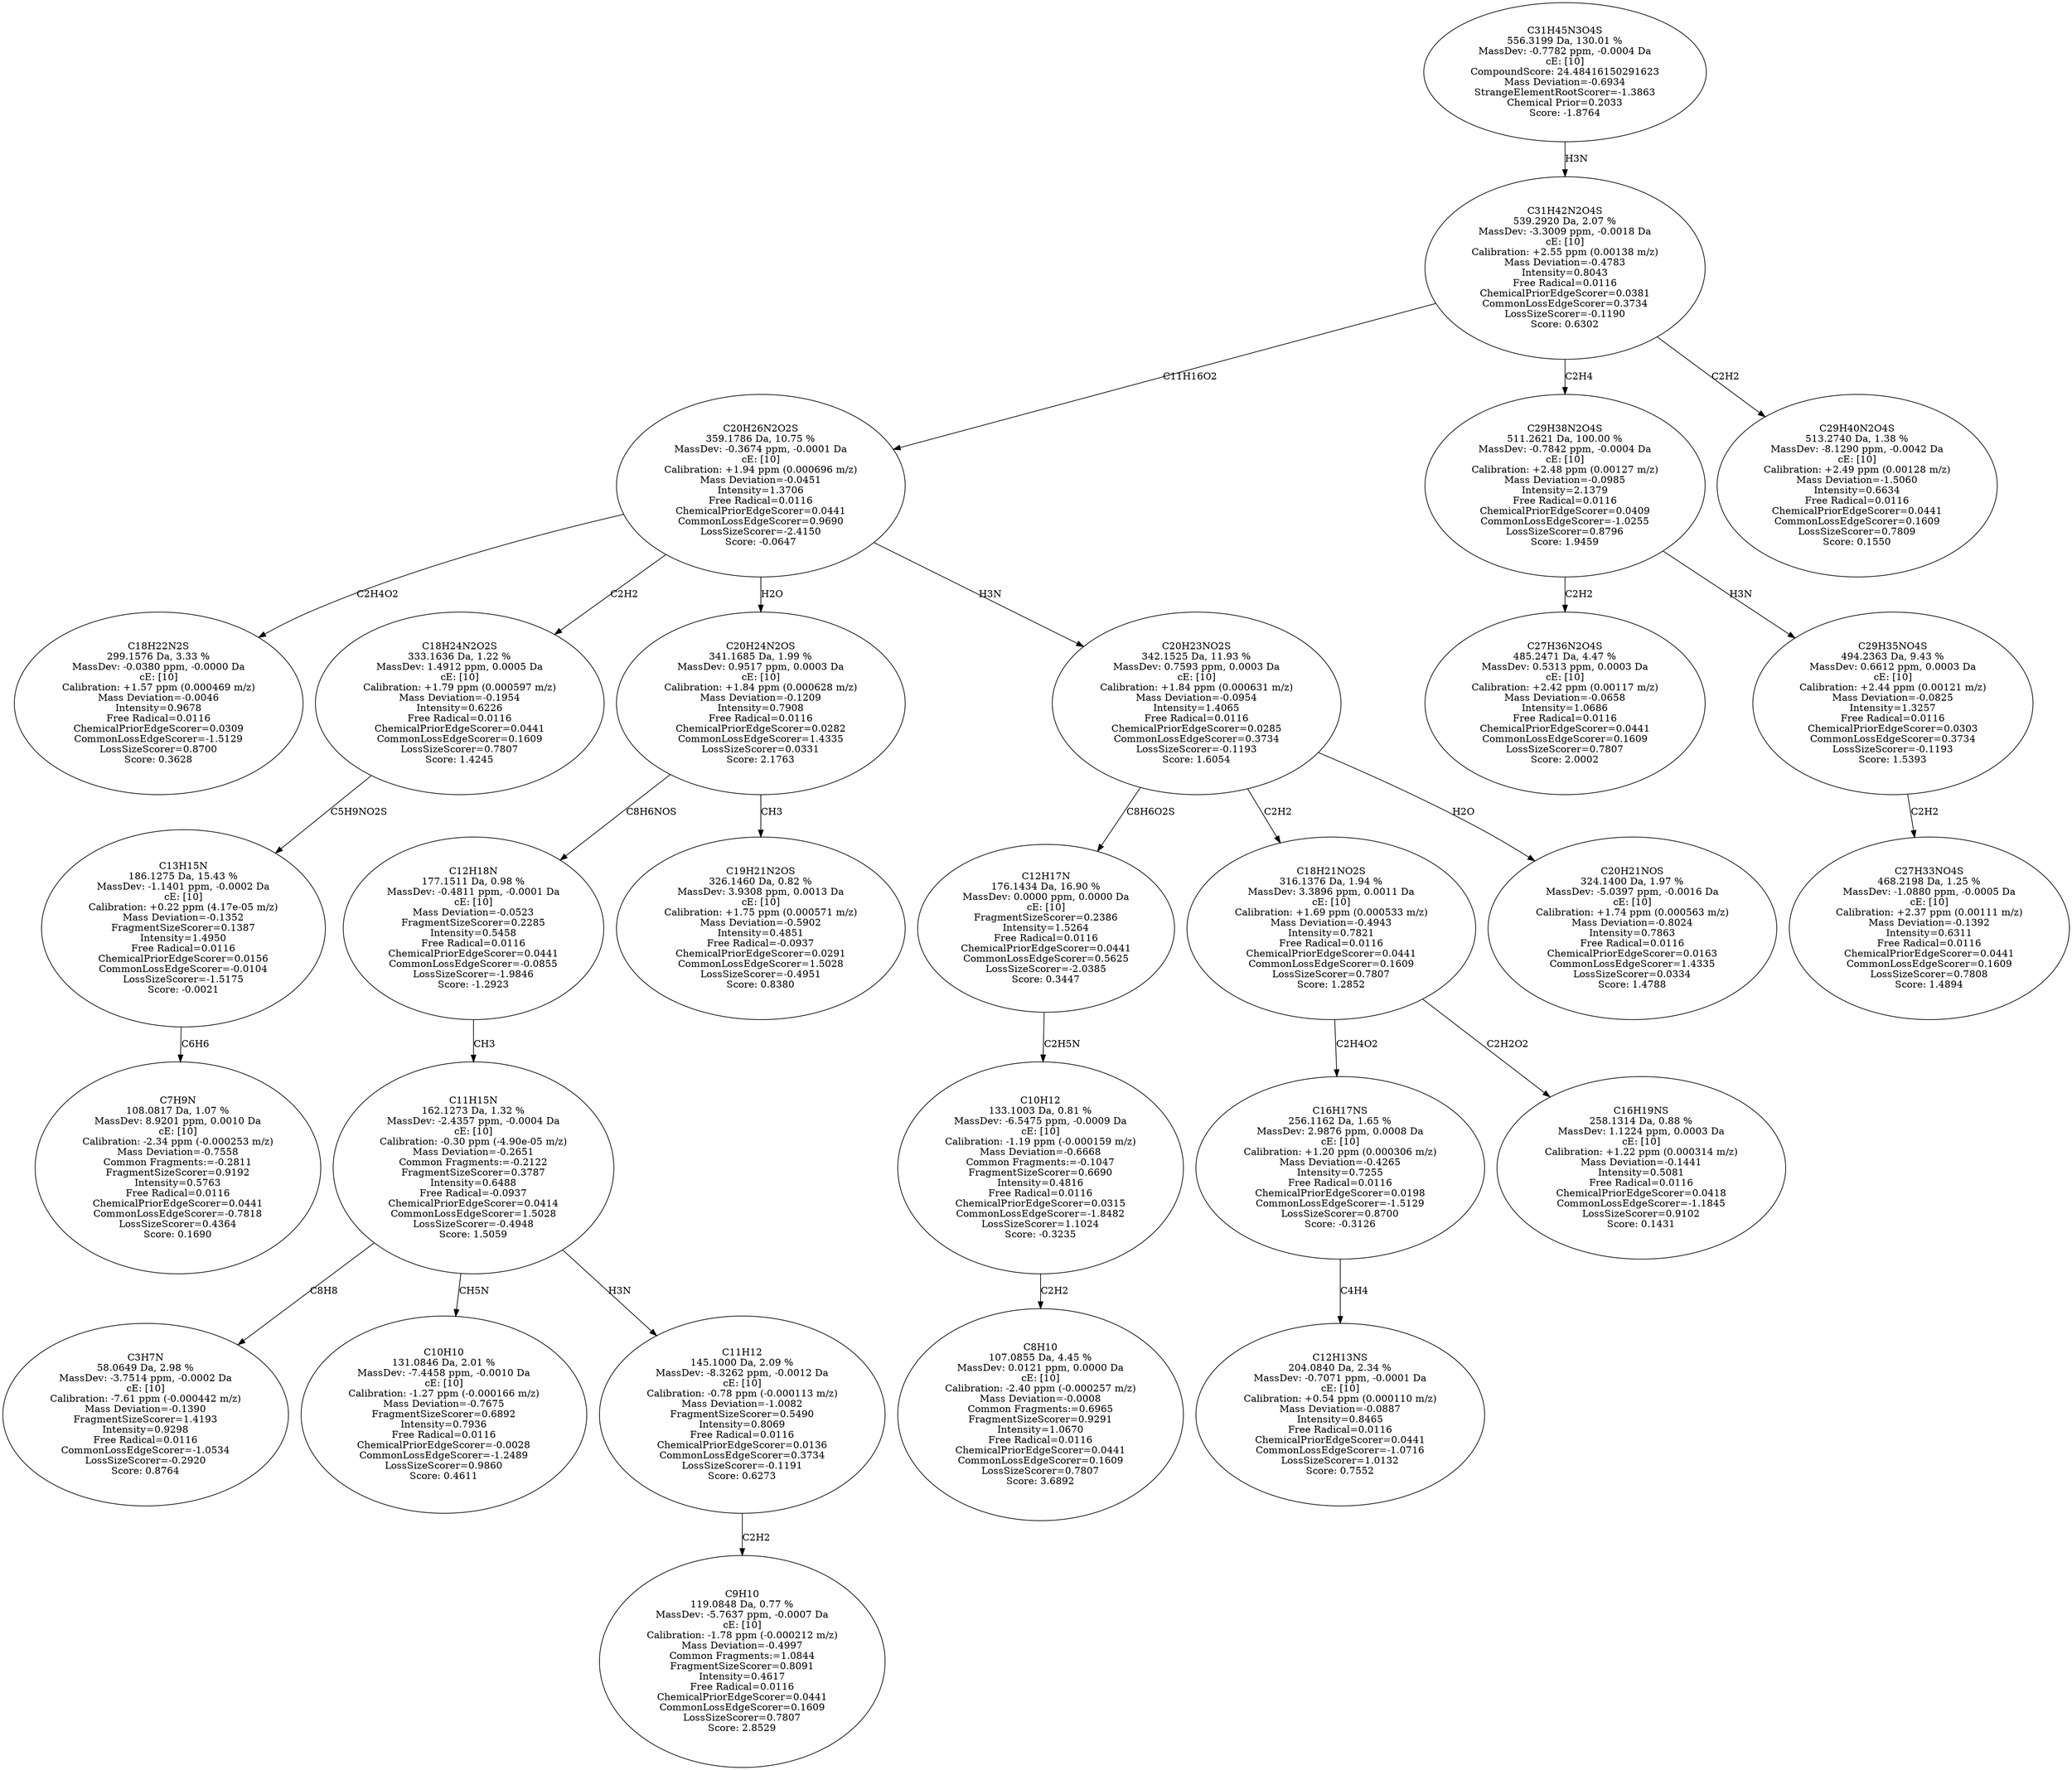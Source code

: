 strict digraph {
v1 [label="C18H22N2S\n299.1576 Da, 3.33 %\nMassDev: -0.0380 ppm, -0.0000 Da\ncE: [10]\nCalibration: +1.57 ppm (0.000469 m/z)\nMass Deviation=-0.0046\nIntensity=0.9678\nFree Radical=0.0116\nChemicalPriorEdgeScorer=0.0309\nCommonLossEdgeScorer=-1.5129\nLossSizeScorer=0.8700\nScore: 0.3628"];
v2 [label="C7H9N\n108.0817 Da, 1.07 %\nMassDev: 8.9201 ppm, 0.0010 Da\ncE: [10]\nCalibration: -2.34 ppm (-0.000253 m/z)\nMass Deviation=-0.7558\nCommon Fragments:=-0.2811\nFragmentSizeScorer=0.9192\nIntensity=0.5763\nFree Radical=0.0116\nChemicalPriorEdgeScorer=0.0441\nCommonLossEdgeScorer=-0.7818\nLossSizeScorer=0.4364\nScore: 0.1690"];
v3 [label="C13H15N\n186.1275 Da, 15.43 %\nMassDev: -1.1401 ppm, -0.0002 Da\ncE: [10]\nCalibration: +0.22 ppm (4.17e-05 m/z)\nMass Deviation=-0.1352\nFragmentSizeScorer=0.1387\nIntensity=1.4950\nFree Radical=0.0116\nChemicalPriorEdgeScorer=0.0156\nCommonLossEdgeScorer=-0.0104\nLossSizeScorer=-1.5175\nScore: -0.0021"];
v4 [label="C18H24N2O2S\n333.1636 Da, 1.22 %\nMassDev: 1.4912 ppm, 0.0005 Da\ncE: [10]\nCalibration: +1.79 ppm (0.000597 m/z)\nMass Deviation=-0.1954\nIntensity=0.6226\nFree Radical=0.0116\nChemicalPriorEdgeScorer=0.0441\nCommonLossEdgeScorer=0.1609\nLossSizeScorer=0.7807\nScore: 1.4245"];
v5 [label="C3H7N\n58.0649 Da, 2.98 %\nMassDev: -3.7514 ppm, -0.0002 Da\ncE: [10]\nCalibration: -7.61 ppm (-0.000442 m/z)\nMass Deviation=-0.1390\nFragmentSizeScorer=1.4193\nIntensity=0.9298\nFree Radical=0.0116\nCommonLossEdgeScorer=-1.0534\nLossSizeScorer=-0.2920\nScore: 0.8764"];
v6 [label="C10H10\n131.0846 Da, 2.01 %\nMassDev: -7.4458 ppm, -0.0010 Da\ncE: [10]\nCalibration: -1.27 ppm (-0.000166 m/z)\nMass Deviation=-0.7675\nFragmentSizeScorer=0.6892\nIntensity=0.7936\nFree Radical=0.0116\nChemicalPriorEdgeScorer=-0.0028\nCommonLossEdgeScorer=-1.2489\nLossSizeScorer=0.9860\nScore: 0.4611"];
v7 [label="C9H10\n119.0848 Da, 0.77 %\nMassDev: -5.7637 ppm, -0.0007 Da\ncE: [10]\nCalibration: -1.78 ppm (-0.000212 m/z)\nMass Deviation=-0.4997\nCommon Fragments:=1.0844\nFragmentSizeScorer=0.8091\nIntensity=0.4617\nFree Radical=0.0116\nChemicalPriorEdgeScorer=0.0441\nCommonLossEdgeScorer=0.1609\nLossSizeScorer=0.7807\nScore: 2.8529"];
v8 [label="C11H12\n145.1000 Da, 2.09 %\nMassDev: -8.3262 ppm, -0.0012 Da\ncE: [10]\nCalibration: -0.78 ppm (-0.000113 m/z)\nMass Deviation=-1.0082\nFragmentSizeScorer=0.5490\nIntensity=0.8069\nFree Radical=0.0116\nChemicalPriorEdgeScorer=0.0136\nCommonLossEdgeScorer=0.3734\nLossSizeScorer=-0.1191\nScore: 0.6273"];
v9 [label="C11H15N\n162.1273 Da, 1.32 %\nMassDev: -2.4357 ppm, -0.0004 Da\ncE: [10]\nCalibration: -0.30 ppm (-4.90e-05 m/z)\nMass Deviation=-0.2651\nCommon Fragments:=-0.2122\nFragmentSizeScorer=0.3787\nIntensity=0.6488\nFree Radical=-0.0937\nChemicalPriorEdgeScorer=0.0414\nCommonLossEdgeScorer=1.5028\nLossSizeScorer=-0.4948\nScore: 1.5059"];
v10 [label="C12H18N\n177.1511 Da, 0.98 %\nMassDev: -0.4811 ppm, -0.0001 Da\ncE: [10]\nMass Deviation=-0.0523\nFragmentSizeScorer=0.2285\nIntensity=0.5458\nFree Radical=0.0116\nChemicalPriorEdgeScorer=0.0441\nCommonLossEdgeScorer=-0.0855\nLossSizeScorer=-1.9846\nScore: -1.2923"];
v11 [label="C19H21N2OS\n326.1460 Da, 0.82 %\nMassDev: 3.9308 ppm, 0.0013 Da\ncE: [10]\nCalibration: +1.75 ppm (0.000571 m/z)\nMass Deviation=-0.5902\nIntensity=0.4851\nFree Radical=-0.0937\nChemicalPriorEdgeScorer=0.0291\nCommonLossEdgeScorer=1.5028\nLossSizeScorer=-0.4951\nScore: 0.8380"];
v12 [label="C20H24N2OS\n341.1685 Da, 1.99 %\nMassDev: 0.9517 ppm, 0.0003 Da\ncE: [10]\nCalibration: +1.84 ppm (0.000628 m/z)\nMass Deviation=-0.1209\nIntensity=0.7908\nFree Radical=0.0116\nChemicalPriorEdgeScorer=0.0282\nCommonLossEdgeScorer=1.4335\nLossSizeScorer=0.0331\nScore: 2.1763"];
v13 [label="C8H10\n107.0855 Da, 4.45 %\nMassDev: 0.0121 ppm, 0.0000 Da\ncE: [10]\nCalibration: -2.40 ppm (-0.000257 m/z)\nMass Deviation=-0.0008\nCommon Fragments:=0.6965\nFragmentSizeScorer=0.9291\nIntensity=1.0670\nFree Radical=0.0116\nChemicalPriorEdgeScorer=0.0441\nCommonLossEdgeScorer=0.1609\nLossSizeScorer=0.7807\nScore: 3.6892"];
v14 [label="C10H12\n133.1003 Da, 0.81 %\nMassDev: -6.5475 ppm, -0.0009 Da\ncE: [10]\nCalibration: -1.19 ppm (-0.000159 m/z)\nMass Deviation=-0.6668\nCommon Fragments:=-0.1047\nFragmentSizeScorer=0.6690\nIntensity=0.4816\nFree Radical=0.0116\nChemicalPriorEdgeScorer=0.0315\nCommonLossEdgeScorer=-1.8482\nLossSizeScorer=1.1024\nScore: -0.3235"];
v15 [label="C12H17N\n176.1434 Da, 16.90 %\nMassDev: 0.0000 ppm, 0.0000 Da\ncE: [10]\nFragmentSizeScorer=0.2386\nIntensity=1.5264\nFree Radical=0.0116\nChemicalPriorEdgeScorer=0.0441\nCommonLossEdgeScorer=0.5625\nLossSizeScorer=-2.0385\nScore: 0.3447"];
v16 [label="C12H13NS\n204.0840 Da, 2.34 %\nMassDev: -0.7071 ppm, -0.0001 Da\ncE: [10]\nCalibration: +0.54 ppm (0.000110 m/z)\nMass Deviation=-0.0887\nIntensity=0.8465\nFree Radical=0.0116\nChemicalPriorEdgeScorer=0.0441\nCommonLossEdgeScorer=-1.0716\nLossSizeScorer=1.0132\nScore: 0.7552"];
v17 [label="C16H17NS\n256.1162 Da, 1.65 %\nMassDev: 2.9876 ppm, 0.0008 Da\ncE: [10]\nCalibration: +1.20 ppm (0.000306 m/z)\nMass Deviation=-0.4265\nIntensity=0.7255\nFree Radical=0.0116\nChemicalPriorEdgeScorer=0.0198\nCommonLossEdgeScorer=-1.5129\nLossSizeScorer=0.8700\nScore: -0.3126"];
v18 [label="C16H19NS\n258.1314 Da, 0.88 %\nMassDev: 1.1224 ppm, 0.0003 Da\ncE: [10]\nCalibration: +1.22 ppm (0.000314 m/z)\nMass Deviation=-0.1441\nIntensity=0.5081\nFree Radical=0.0116\nChemicalPriorEdgeScorer=0.0418\nCommonLossEdgeScorer=-1.1845\nLossSizeScorer=0.9102\nScore: 0.1431"];
v19 [label="C18H21NO2S\n316.1376 Da, 1.94 %\nMassDev: 3.3896 ppm, 0.0011 Da\ncE: [10]\nCalibration: +1.69 ppm (0.000533 m/z)\nMass Deviation=-0.4943\nIntensity=0.7821\nFree Radical=0.0116\nChemicalPriorEdgeScorer=0.0441\nCommonLossEdgeScorer=0.1609\nLossSizeScorer=0.7807\nScore: 1.2852"];
v20 [label="C20H21NOS\n324.1400 Da, 1.97 %\nMassDev: -5.0397 ppm, -0.0016 Da\ncE: [10]\nCalibration: +1.74 ppm (0.000563 m/z)\nMass Deviation=-0.8024\nIntensity=0.7863\nFree Radical=0.0116\nChemicalPriorEdgeScorer=0.0163\nCommonLossEdgeScorer=1.4335\nLossSizeScorer=0.0334\nScore: 1.4788"];
v21 [label="C20H23NO2S\n342.1525 Da, 11.93 %\nMassDev: 0.7593 ppm, 0.0003 Da\ncE: [10]\nCalibration: +1.84 ppm (0.000631 m/z)\nMass Deviation=-0.0954\nIntensity=1.4065\nFree Radical=0.0116\nChemicalPriorEdgeScorer=0.0285\nCommonLossEdgeScorer=0.3734\nLossSizeScorer=-0.1193\nScore: 1.6054"];
v22 [label="C20H26N2O2S\n359.1786 Da, 10.75 %\nMassDev: -0.3674 ppm, -0.0001 Da\ncE: [10]\nCalibration: +1.94 ppm (0.000696 m/z)\nMass Deviation=-0.0451\nIntensity=1.3706\nFree Radical=0.0116\nChemicalPriorEdgeScorer=0.0441\nCommonLossEdgeScorer=0.9690\nLossSizeScorer=-2.4150\nScore: -0.0647"];
v23 [label="C27H36N2O4S\n485.2471 Da, 4.47 %\nMassDev: 0.5313 ppm, 0.0003 Da\ncE: [10]\nCalibration: +2.42 ppm (0.00117 m/z)\nMass Deviation=-0.0658\nIntensity=1.0686\nFree Radical=0.0116\nChemicalPriorEdgeScorer=0.0441\nCommonLossEdgeScorer=0.1609\nLossSizeScorer=0.7807\nScore: 2.0002"];
v24 [label="C27H33NO4S\n468.2198 Da, 1.25 %\nMassDev: -1.0880 ppm, -0.0005 Da\ncE: [10]\nCalibration: +2.37 ppm (0.00111 m/z)\nMass Deviation=-0.1392\nIntensity=0.6311\nFree Radical=0.0116\nChemicalPriorEdgeScorer=0.0441\nCommonLossEdgeScorer=0.1609\nLossSizeScorer=0.7808\nScore: 1.4894"];
v25 [label="C29H35NO4S\n494.2363 Da, 9.43 %\nMassDev: 0.6612 ppm, 0.0003 Da\ncE: [10]\nCalibration: +2.44 ppm (0.00121 m/z)\nMass Deviation=-0.0825\nIntensity=1.3257\nFree Radical=0.0116\nChemicalPriorEdgeScorer=0.0303\nCommonLossEdgeScorer=0.3734\nLossSizeScorer=-0.1193\nScore: 1.5393"];
v26 [label="C29H38N2O4S\n511.2621 Da, 100.00 %\nMassDev: -0.7842 ppm, -0.0004 Da\ncE: [10]\nCalibration: +2.48 ppm (0.00127 m/z)\nMass Deviation=-0.0985\nIntensity=2.1379\nFree Radical=0.0116\nChemicalPriorEdgeScorer=0.0409\nCommonLossEdgeScorer=-1.0255\nLossSizeScorer=0.8796\nScore: 1.9459"];
v27 [label="C29H40N2O4S\n513.2740 Da, 1.38 %\nMassDev: -8.1290 ppm, -0.0042 Da\ncE: [10]\nCalibration: +2.49 ppm (0.00128 m/z)\nMass Deviation=-1.5060\nIntensity=0.6634\nFree Radical=0.0116\nChemicalPriorEdgeScorer=0.0441\nCommonLossEdgeScorer=0.1609\nLossSizeScorer=0.7809\nScore: 0.1550"];
v28 [label="C31H42N2O4S\n539.2920 Da, 2.07 %\nMassDev: -3.3009 ppm, -0.0018 Da\ncE: [10]\nCalibration: +2.55 ppm (0.00138 m/z)\nMass Deviation=-0.4783\nIntensity=0.8043\nFree Radical=0.0116\nChemicalPriorEdgeScorer=0.0381\nCommonLossEdgeScorer=0.3734\nLossSizeScorer=-0.1190\nScore: 0.6302"];
v29 [label="C31H45N3O4S\n556.3199 Da, 130.01 %\nMassDev: -0.7782 ppm, -0.0004 Da\ncE: [10]\nCompoundScore: 24.48416150291623\nMass Deviation=-0.6934\nStrangeElementRootScorer=-1.3863\nChemical Prior=0.2033\nScore: -1.8764"];
v22 -> v1 [label="C2H4O2"];
v3 -> v2 [label="C6H6"];
v4 -> v3 [label="C5H9NO2S"];
v22 -> v4 [label="C2H2"];
v9 -> v5 [label="C8H8"];
v9 -> v6 [label="CH5N"];
v8 -> v7 [label="C2H2"];
v9 -> v8 [label="H3N"];
v10 -> v9 [label="CH3"];
v12 -> v10 [label="C8H6NOS"];
v12 -> v11 [label="CH3"];
v22 -> v12 [label="H2O"];
v14 -> v13 [label="C2H2"];
v15 -> v14 [label="C2H5N"];
v21 -> v15 [label="C8H6O2S"];
v17 -> v16 [label="C4H4"];
v19 -> v17 [label="C2H4O2"];
v19 -> v18 [label="C2H2O2"];
v21 -> v19 [label="C2H2"];
v21 -> v20 [label="H2O"];
v22 -> v21 [label="H3N"];
v28 -> v22 [label="C11H16O2"];
v26 -> v23 [label="C2H2"];
v25 -> v24 [label="C2H2"];
v26 -> v25 [label="H3N"];
v28 -> v26 [label="C2H4"];
v28 -> v27 [label="C2H2"];
v29 -> v28 [label="H3N"];
}